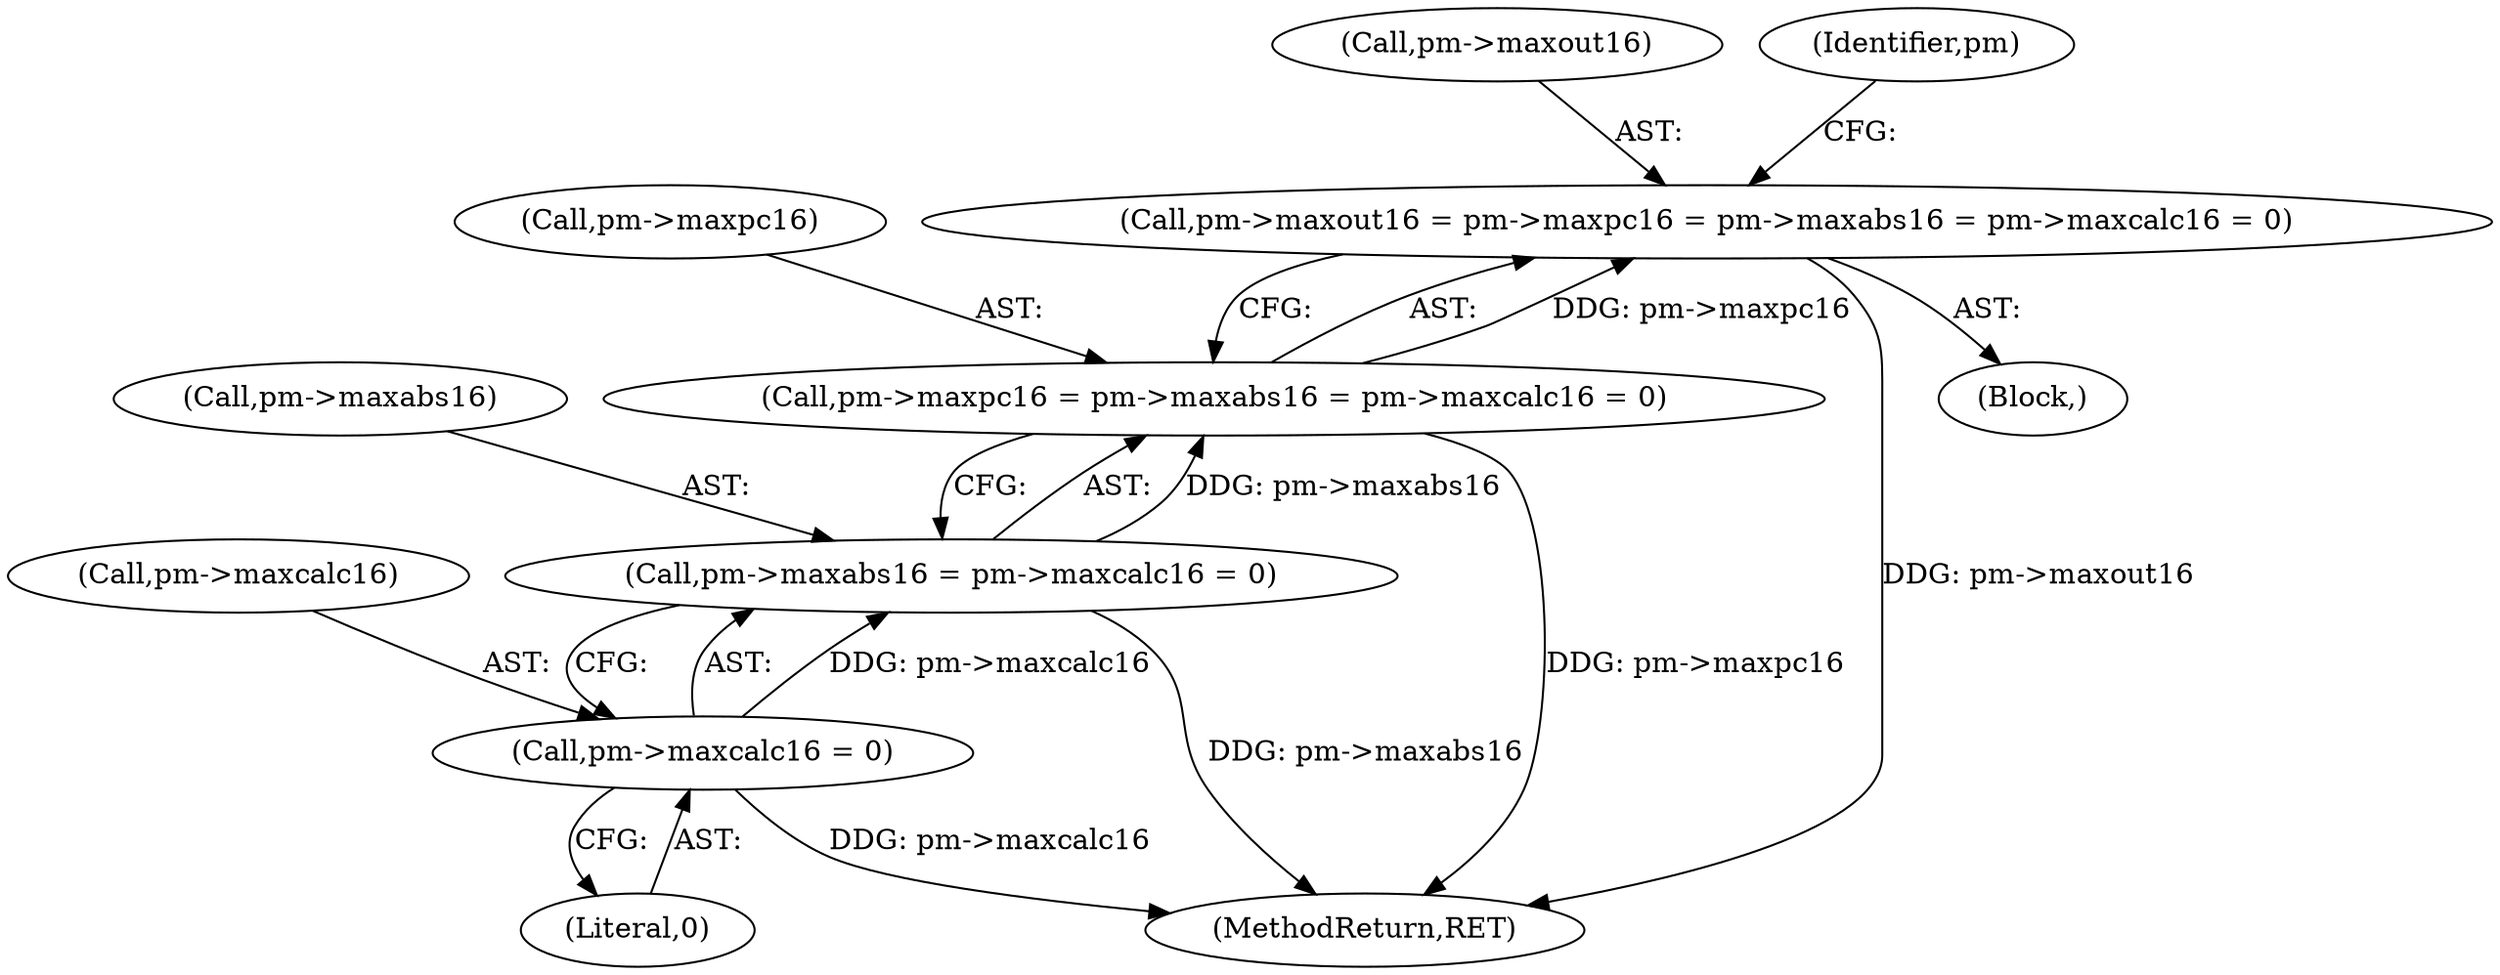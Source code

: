 digraph "0_Android_9d4853418ab2f754c2b63e091c29c5529b8b86ca_104@pointer" {
"1000203" [label="(Call,pm->maxout16 = pm->maxpc16 = pm->maxabs16 = pm->maxcalc16 = 0)"];
"1000207" [label="(Call,pm->maxpc16 = pm->maxabs16 = pm->maxcalc16 = 0)"];
"1000211" [label="(Call,pm->maxabs16 = pm->maxcalc16 = 0)"];
"1000215" [label="(Call,pm->maxcalc16 = 0)"];
"1000204" [label="(Call,pm->maxout16)"];
"1000203" [label="(Call,pm->maxout16 = pm->maxpc16 = pm->maxabs16 = pm->maxcalc16 = 0)"];
"1000300" [label="(MethodReturn,RET)"];
"1000212" [label="(Call,pm->maxabs16)"];
"1000208" [label="(Call,pm->maxpc16)"];
"1000216" [label="(Call,pm->maxcalc16)"];
"1000222" [label="(Identifier,pm)"];
"1000219" [label="(Literal,0)"];
"1000104" [label="(Block,)"];
"1000211" [label="(Call,pm->maxabs16 = pm->maxcalc16 = 0)"];
"1000215" [label="(Call,pm->maxcalc16 = 0)"];
"1000207" [label="(Call,pm->maxpc16 = pm->maxabs16 = pm->maxcalc16 = 0)"];
"1000203" -> "1000104"  [label="AST: "];
"1000203" -> "1000207"  [label="CFG: "];
"1000204" -> "1000203"  [label="AST: "];
"1000207" -> "1000203"  [label="AST: "];
"1000222" -> "1000203"  [label="CFG: "];
"1000203" -> "1000300"  [label="DDG: pm->maxout16"];
"1000207" -> "1000203"  [label="DDG: pm->maxpc16"];
"1000207" -> "1000211"  [label="CFG: "];
"1000208" -> "1000207"  [label="AST: "];
"1000211" -> "1000207"  [label="AST: "];
"1000207" -> "1000300"  [label="DDG: pm->maxpc16"];
"1000211" -> "1000207"  [label="DDG: pm->maxabs16"];
"1000211" -> "1000215"  [label="CFG: "];
"1000212" -> "1000211"  [label="AST: "];
"1000215" -> "1000211"  [label="AST: "];
"1000211" -> "1000300"  [label="DDG: pm->maxabs16"];
"1000215" -> "1000211"  [label="DDG: pm->maxcalc16"];
"1000215" -> "1000219"  [label="CFG: "];
"1000216" -> "1000215"  [label="AST: "];
"1000219" -> "1000215"  [label="AST: "];
"1000215" -> "1000300"  [label="DDG: pm->maxcalc16"];
}
